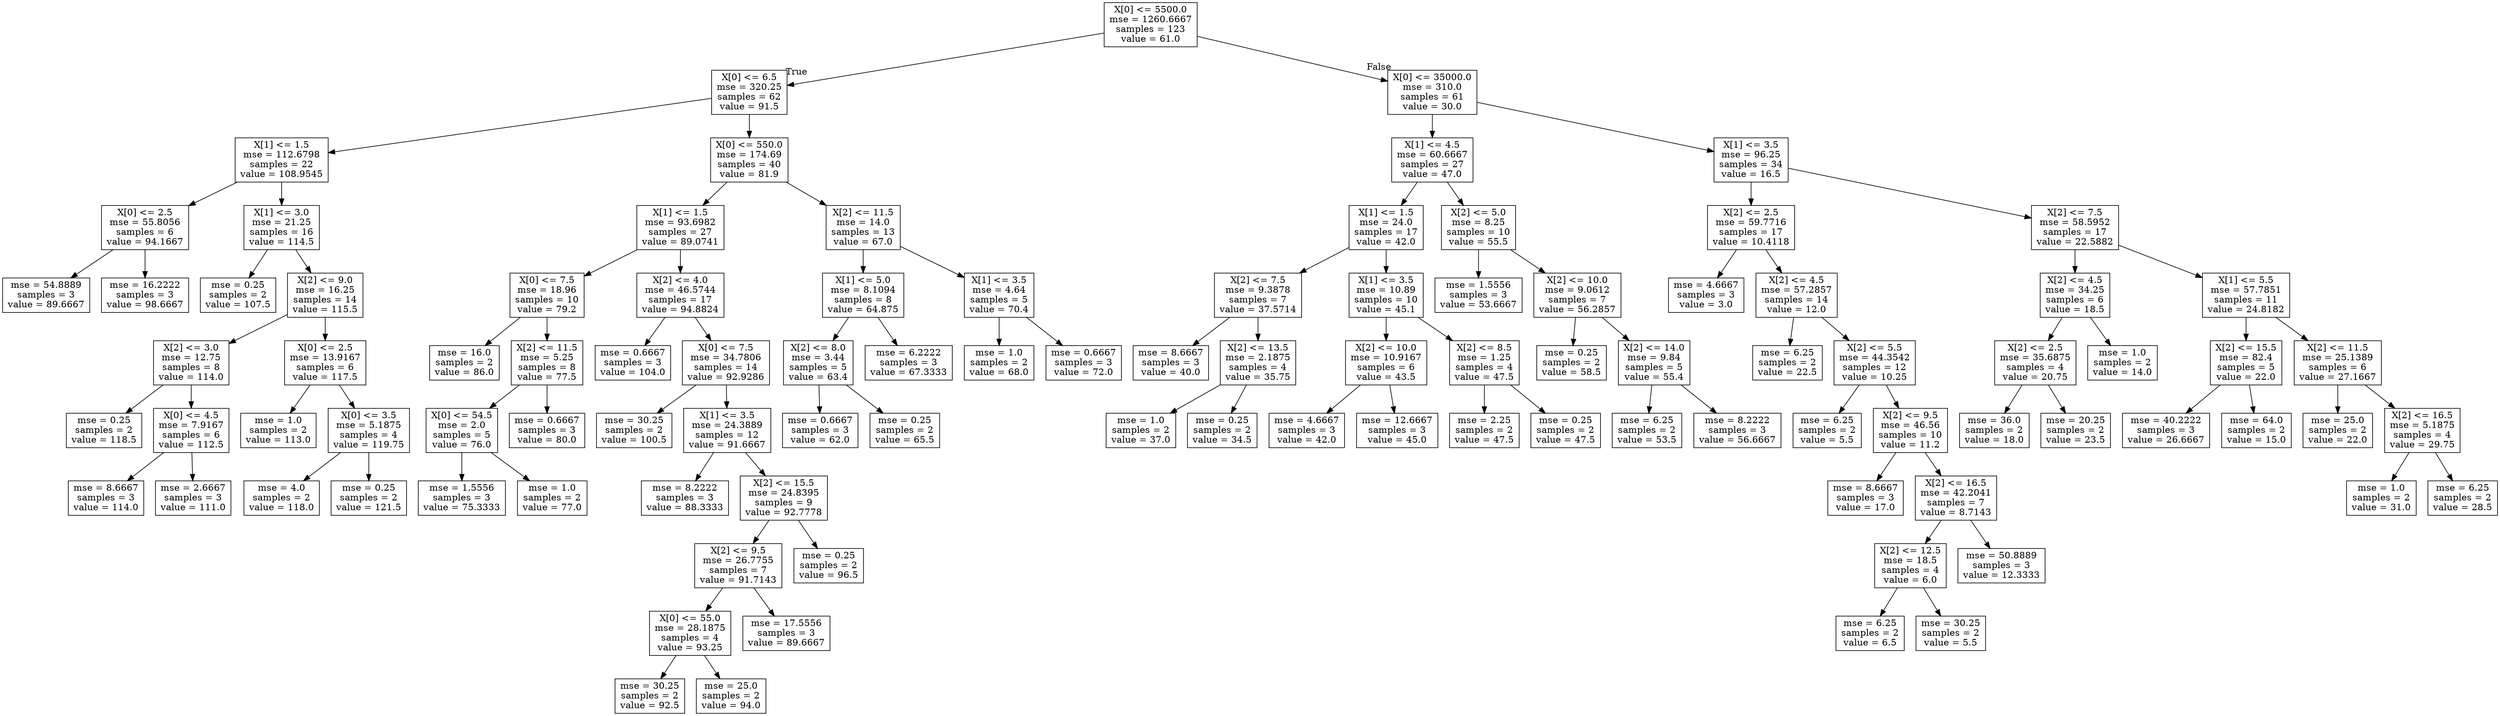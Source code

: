 digraph Tree {
node [shape=box] ;
0 [label="X[0] <= 5500.0\nmse = 1260.6667\nsamples = 123\nvalue = 61.0"] ;
1 [label="X[0] <= 6.5\nmse = 320.25\nsamples = 62\nvalue = 91.5"] ;
0 -> 1 [labeldistance=2.5, labelangle=45, headlabel="True"] ;
2 [label="X[1] <= 1.5\nmse = 112.6798\nsamples = 22\nvalue = 108.9545"] ;
1 -> 2 ;
3 [label="X[0] <= 2.5\nmse = 55.8056\nsamples = 6\nvalue = 94.1667"] ;
2 -> 3 ;
4 [label="mse = 54.8889\nsamples = 3\nvalue = 89.6667"] ;
3 -> 4 ;
5 [label="mse = 16.2222\nsamples = 3\nvalue = 98.6667"] ;
3 -> 5 ;
6 [label="X[1] <= 3.0\nmse = 21.25\nsamples = 16\nvalue = 114.5"] ;
2 -> 6 ;
7 [label="mse = 0.25\nsamples = 2\nvalue = 107.5"] ;
6 -> 7 ;
8 [label="X[2] <= 9.0\nmse = 16.25\nsamples = 14\nvalue = 115.5"] ;
6 -> 8 ;
9 [label="X[2] <= 3.0\nmse = 12.75\nsamples = 8\nvalue = 114.0"] ;
8 -> 9 ;
10 [label="mse = 0.25\nsamples = 2\nvalue = 118.5"] ;
9 -> 10 ;
11 [label="X[0] <= 4.5\nmse = 7.9167\nsamples = 6\nvalue = 112.5"] ;
9 -> 11 ;
12 [label="mse = 8.6667\nsamples = 3\nvalue = 114.0"] ;
11 -> 12 ;
13 [label="mse = 2.6667\nsamples = 3\nvalue = 111.0"] ;
11 -> 13 ;
14 [label="X[0] <= 2.5\nmse = 13.9167\nsamples = 6\nvalue = 117.5"] ;
8 -> 14 ;
15 [label="mse = 1.0\nsamples = 2\nvalue = 113.0"] ;
14 -> 15 ;
16 [label="X[0] <= 3.5\nmse = 5.1875\nsamples = 4\nvalue = 119.75"] ;
14 -> 16 ;
17 [label="mse = 4.0\nsamples = 2\nvalue = 118.0"] ;
16 -> 17 ;
18 [label="mse = 0.25\nsamples = 2\nvalue = 121.5"] ;
16 -> 18 ;
19 [label="X[0] <= 550.0\nmse = 174.69\nsamples = 40\nvalue = 81.9"] ;
1 -> 19 ;
20 [label="X[1] <= 1.5\nmse = 93.6982\nsamples = 27\nvalue = 89.0741"] ;
19 -> 20 ;
21 [label="X[0] <= 7.5\nmse = 18.96\nsamples = 10\nvalue = 79.2"] ;
20 -> 21 ;
22 [label="mse = 16.0\nsamples = 2\nvalue = 86.0"] ;
21 -> 22 ;
23 [label="X[2] <= 11.5\nmse = 5.25\nsamples = 8\nvalue = 77.5"] ;
21 -> 23 ;
24 [label="X[0] <= 54.5\nmse = 2.0\nsamples = 5\nvalue = 76.0"] ;
23 -> 24 ;
25 [label="mse = 1.5556\nsamples = 3\nvalue = 75.3333"] ;
24 -> 25 ;
26 [label="mse = 1.0\nsamples = 2\nvalue = 77.0"] ;
24 -> 26 ;
27 [label="mse = 0.6667\nsamples = 3\nvalue = 80.0"] ;
23 -> 27 ;
28 [label="X[2] <= 4.0\nmse = 46.5744\nsamples = 17\nvalue = 94.8824"] ;
20 -> 28 ;
29 [label="mse = 0.6667\nsamples = 3\nvalue = 104.0"] ;
28 -> 29 ;
30 [label="X[0] <= 7.5\nmse = 34.7806\nsamples = 14\nvalue = 92.9286"] ;
28 -> 30 ;
31 [label="mse = 30.25\nsamples = 2\nvalue = 100.5"] ;
30 -> 31 ;
32 [label="X[1] <= 3.5\nmse = 24.3889\nsamples = 12\nvalue = 91.6667"] ;
30 -> 32 ;
33 [label="mse = 8.2222\nsamples = 3\nvalue = 88.3333"] ;
32 -> 33 ;
34 [label="X[2] <= 15.5\nmse = 24.8395\nsamples = 9\nvalue = 92.7778"] ;
32 -> 34 ;
35 [label="X[2] <= 9.5\nmse = 26.7755\nsamples = 7\nvalue = 91.7143"] ;
34 -> 35 ;
36 [label="X[0] <= 55.0\nmse = 28.1875\nsamples = 4\nvalue = 93.25"] ;
35 -> 36 ;
37 [label="mse = 30.25\nsamples = 2\nvalue = 92.5"] ;
36 -> 37 ;
38 [label="mse = 25.0\nsamples = 2\nvalue = 94.0"] ;
36 -> 38 ;
39 [label="mse = 17.5556\nsamples = 3\nvalue = 89.6667"] ;
35 -> 39 ;
40 [label="mse = 0.25\nsamples = 2\nvalue = 96.5"] ;
34 -> 40 ;
41 [label="X[2] <= 11.5\nmse = 14.0\nsamples = 13\nvalue = 67.0"] ;
19 -> 41 ;
42 [label="X[1] <= 5.0\nmse = 8.1094\nsamples = 8\nvalue = 64.875"] ;
41 -> 42 ;
43 [label="X[2] <= 8.0\nmse = 3.44\nsamples = 5\nvalue = 63.4"] ;
42 -> 43 ;
44 [label="mse = 0.6667\nsamples = 3\nvalue = 62.0"] ;
43 -> 44 ;
45 [label="mse = 0.25\nsamples = 2\nvalue = 65.5"] ;
43 -> 45 ;
46 [label="mse = 6.2222\nsamples = 3\nvalue = 67.3333"] ;
42 -> 46 ;
47 [label="X[1] <= 3.5\nmse = 4.64\nsamples = 5\nvalue = 70.4"] ;
41 -> 47 ;
48 [label="mse = 1.0\nsamples = 2\nvalue = 68.0"] ;
47 -> 48 ;
49 [label="mse = 0.6667\nsamples = 3\nvalue = 72.0"] ;
47 -> 49 ;
50 [label="X[0] <= 35000.0\nmse = 310.0\nsamples = 61\nvalue = 30.0"] ;
0 -> 50 [labeldistance=2.5, labelangle=-45, headlabel="False"] ;
51 [label="X[1] <= 4.5\nmse = 60.6667\nsamples = 27\nvalue = 47.0"] ;
50 -> 51 ;
52 [label="X[1] <= 1.5\nmse = 24.0\nsamples = 17\nvalue = 42.0"] ;
51 -> 52 ;
53 [label="X[2] <= 7.5\nmse = 9.3878\nsamples = 7\nvalue = 37.5714"] ;
52 -> 53 ;
54 [label="mse = 8.6667\nsamples = 3\nvalue = 40.0"] ;
53 -> 54 ;
55 [label="X[2] <= 13.5\nmse = 2.1875\nsamples = 4\nvalue = 35.75"] ;
53 -> 55 ;
56 [label="mse = 1.0\nsamples = 2\nvalue = 37.0"] ;
55 -> 56 ;
57 [label="mse = 0.25\nsamples = 2\nvalue = 34.5"] ;
55 -> 57 ;
58 [label="X[1] <= 3.5\nmse = 10.89\nsamples = 10\nvalue = 45.1"] ;
52 -> 58 ;
59 [label="X[2] <= 10.0\nmse = 10.9167\nsamples = 6\nvalue = 43.5"] ;
58 -> 59 ;
60 [label="mse = 4.6667\nsamples = 3\nvalue = 42.0"] ;
59 -> 60 ;
61 [label="mse = 12.6667\nsamples = 3\nvalue = 45.0"] ;
59 -> 61 ;
62 [label="X[2] <= 8.5\nmse = 1.25\nsamples = 4\nvalue = 47.5"] ;
58 -> 62 ;
63 [label="mse = 2.25\nsamples = 2\nvalue = 47.5"] ;
62 -> 63 ;
64 [label="mse = 0.25\nsamples = 2\nvalue = 47.5"] ;
62 -> 64 ;
65 [label="X[2] <= 5.0\nmse = 8.25\nsamples = 10\nvalue = 55.5"] ;
51 -> 65 ;
66 [label="mse = 1.5556\nsamples = 3\nvalue = 53.6667"] ;
65 -> 66 ;
67 [label="X[2] <= 10.0\nmse = 9.0612\nsamples = 7\nvalue = 56.2857"] ;
65 -> 67 ;
68 [label="mse = 0.25\nsamples = 2\nvalue = 58.5"] ;
67 -> 68 ;
69 [label="X[2] <= 14.0\nmse = 9.84\nsamples = 5\nvalue = 55.4"] ;
67 -> 69 ;
70 [label="mse = 6.25\nsamples = 2\nvalue = 53.5"] ;
69 -> 70 ;
71 [label="mse = 8.2222\nsamples = 3\nvalue = 56.6667"] ;
69 -> 71 ;
72 [label="X[1] <= 3.5\nmse = 96.25\nsamples = 34\nvalue = 16.5"] ;
50 -> 72 ;
73 [label="X[2] <= 2.5\nmse = 59.7716\nsamples = 17\nvalue = 10.4118"] ;
72 -> 73 ;
74 [label="mse = 4.6667\nsamples = 3\nvalue = 3.0"] ;
73 -> 74 ;
75 [label="X[2] <= 4.5\nmse = 57.2857\nsamples = 14\nvalue = 12.0"] ;
73 -> 75 ;
76 [label="mse = 6.25\nsamples = 2\nvalue = 22.5"] ;
75 -> 76 ;
77 [label="X[2] <= 5.5\nmse = 44.3542\nsamples = 12\nvalue = 10.25"] ;
75 -> 77 ;
78 [label="mse = 6.25\nsamples = 2\nvalue = 5.5"] ;
77 -> 78 ;
79 [label="X[2] <= 9.5\nmse = 46.56\nsamples = 10\nvalue = 11.2"] ;
77 -> 79 ;
80 [label="mse = 8.6667\nsamples = 3\nvalue = 17.0"] ;
79 -> 80 ;
81 [label="X[2] <= 16.5\nmse = 42.2041\nsamples = 7\nvalue = 8.7143"] ;
79 -> 81 ;
82 [label="X[2] <= 12.5\nmse = 18.5\nsamples = 4\nvalue = 6.0"] ;
81 -> 82 ;
83 [label="mse = 6.25\nsamples = 2\nvalue = 6.5"] ;
82 -> 83 ;
84 [label="mse = 30.25\nsamples = 2\nvalue = 5.5"] ;
82 -> 84 ;
85 [label="mse = 50.8889\nsamples = 3\nvalue = 12.3333"] ;
81 -> 85 ;
86 [label="X[2] <= 7.5\nmse = 58.5952\nsamples = 17\nvalue = 22.5882"] ;
72 -> 86 ;
87 [label="X[2] <= 4.5\nmse = 34.25\nsamples = 6\nvalue = 18.5"] ;
86 -> 87 ;
88 [label="X[2] <= 2.5\nmse = 35.6875\nsamples = 4\nvalue = 20.75"] ;
87 -> 88 ;
89 [label="mse = 36.0\nsamples = 2\nvalue = 18.0"] ;
88 -> 89 ;
90 [label="mse = 20.25\nsamples = 2\nvalue = 23.5"] ;
88 -> 90 ;
91 [label="mse = 1.0\nsamples = 2\nvalue = 14.0"] ;
87 -> 91 ;
92 [label="X[1] <= 5.5\nmse = 57.7851\nsamples = 11\nvalue = 24.8182"] ;
86 -> 92 ;
93 [label="X[2] <= 15.5\nmse = 82.4\nsamples = 5\nvalue = 22.0"] ;
92 -> 93 ;
94 [label="mse = 40.2222\nsamples = 3\nvalue = 26.6667"] ;
93 -> 94 ;
95 [label="mse = 64.0\nsamples = 2\nvalue = 15.0"] ;
93 -> 95 ;
96 [label="X[2] <= 11.5\nmse = 25.1389\nsamples = 6\nvalue = 27.1667"] ;
92 -> 96 ;
97 [label="mse = 25.0\nsamples = 2\nvalue = 22.0"] ;
96 -> 97 ;
98 [label="X[2] <= 16.5\nmse = 5.1875\nsamples = 4\nvalue = 29.75"] ;
96 -> 98 ;
99 [label="mse = 1.0\nsamples = 2\nvalue = 31.0"] ;
98 -> 99 ;
100 [label="mse = 6.25\nsamples = 2\nvalue = 28.5"] ;
98 -> 100 ;
}
